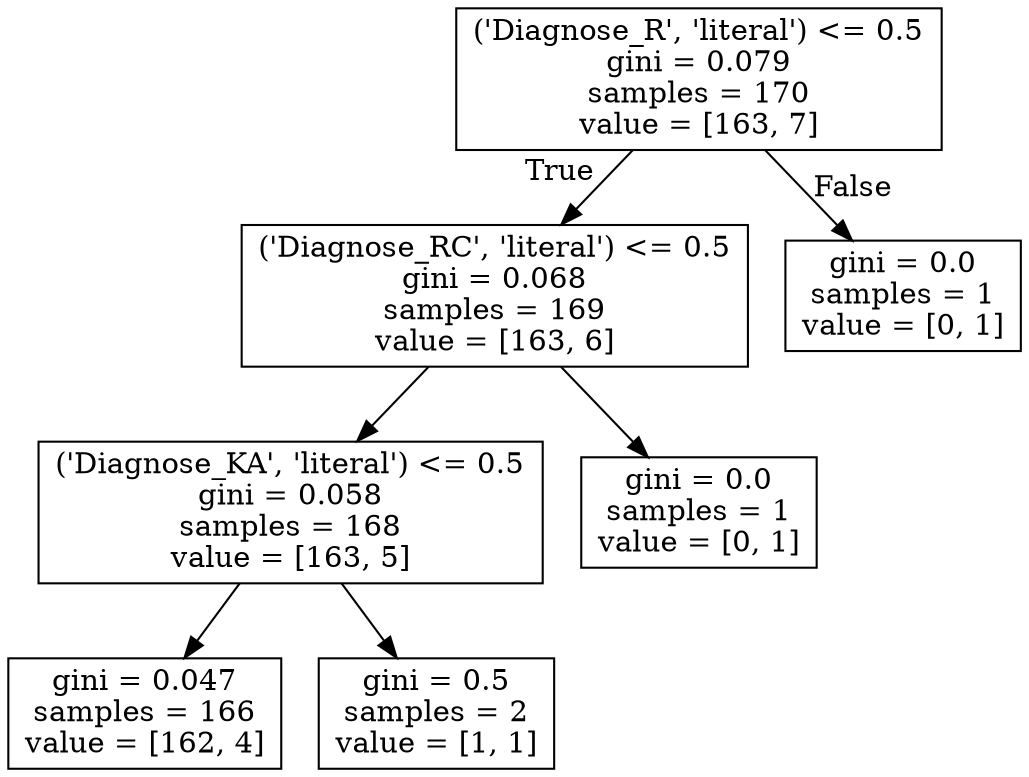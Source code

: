 digraph Tree {
node [shape=box] ;
0 [label="('Diagnose_R', 'literal') <= 0.5\ngini = 0.079\nsamples = 170\nvalue = [163, 7]"] ;
1 [label="('Diagnose_RC', 'literal') <= 0.5\ngini = 0.068\nsamples = 169\nvalue = [163, 6]"] ;
0 -> 1 [labeldistance=2.5, labelangle=45, headlabel="True"] ;
2 [label="('Diagnose_KA', 'literal') <= 0.5\ngini = 0.058\nsamples = 168\nvalue = [163, 5]"] ;
1 -> 2 ;
3 [label="gini = 0.047\nsamples = 166\nvalue = [162, 4]"] ;
2 -> 3 ;
4 [label="gini = 0.5\nsamples = 2\nvalue = [1, 1]"] ;
2 -> 4 ;
5 [label="gini = 0.0\nsamples = 1\nvalue = [0, 1]"] ;
1 -> 5 ;
6 [label="gini = 0.0\nsamples = 1\nvalue = [0, 1]"] ;
0 -> 6 [labeldistance=2.5, labelangle=-45, headlabel="False"] ;
}
